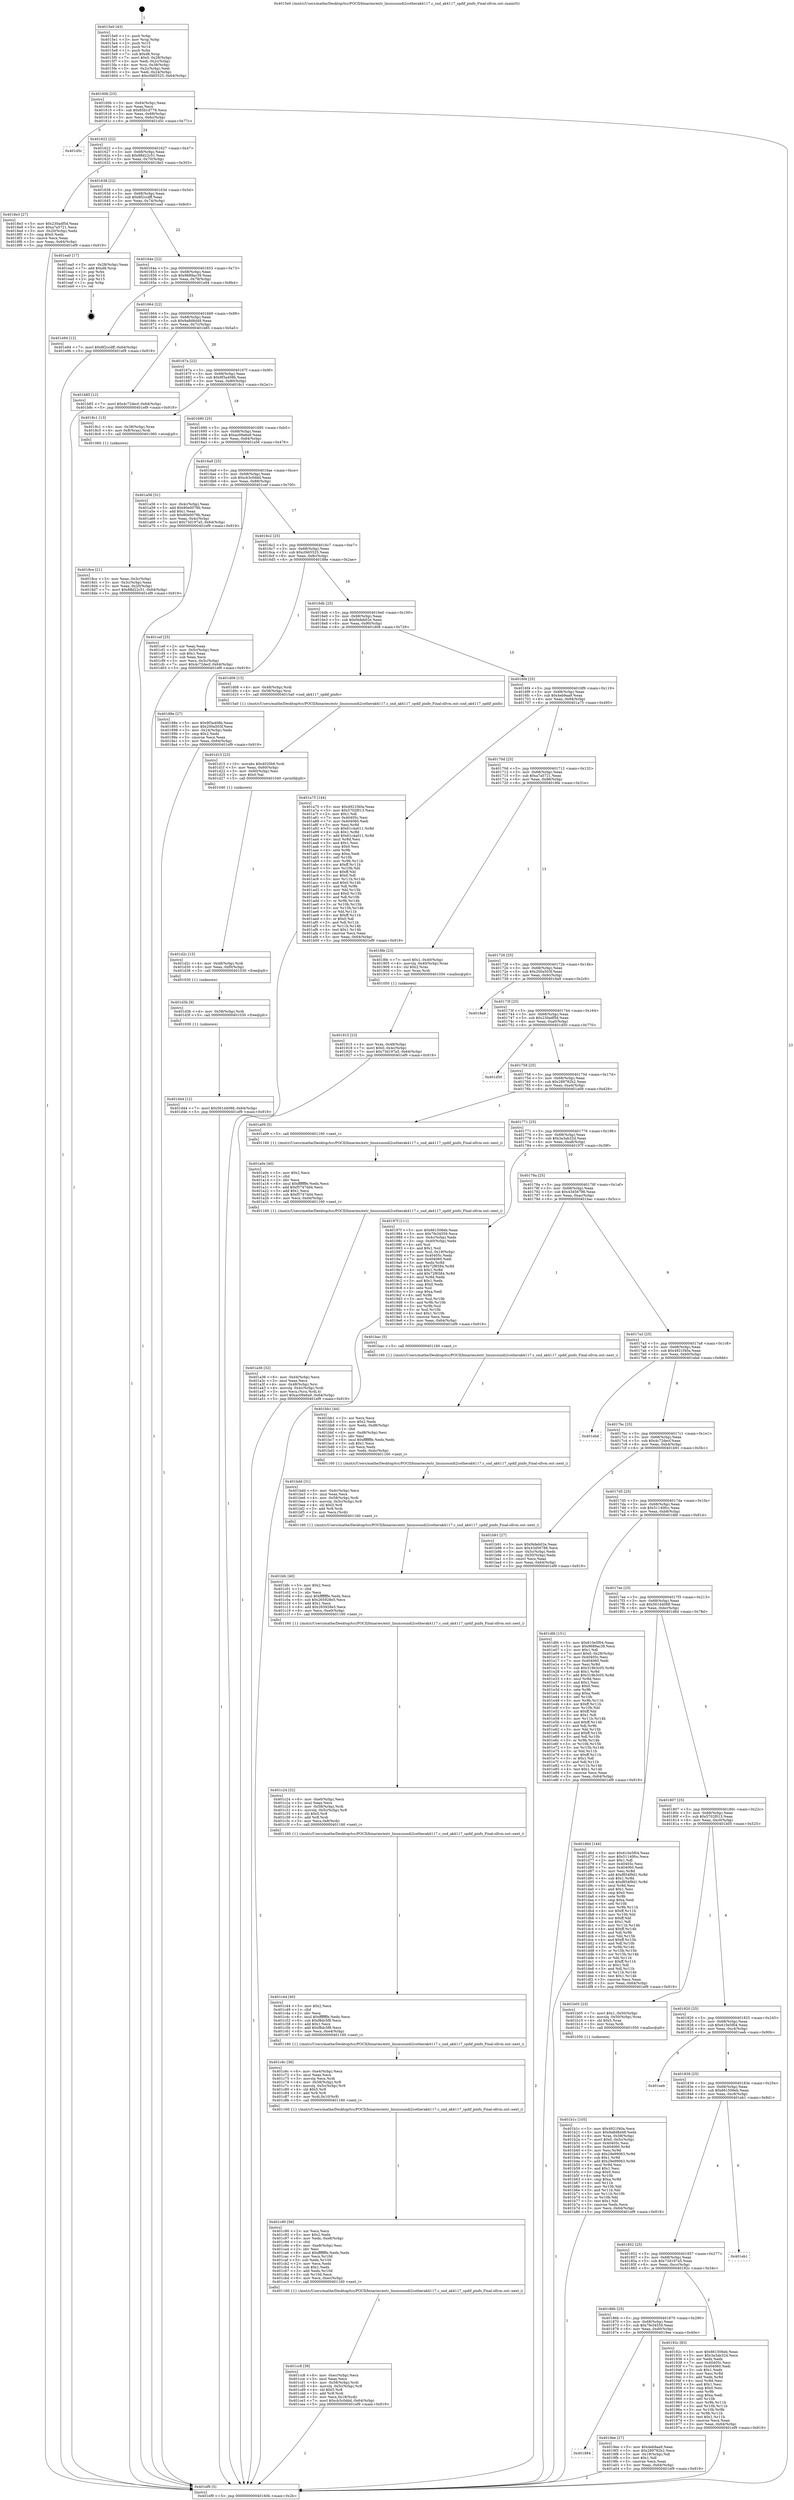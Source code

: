 digraph "0x4015e0" {
  label = "0x4015e0 (/mnt/c/Users/mathe/Desktop/tcc/POCII/binaries/extr_linuxsoundi2cotherak4117.c_snd_ak4117_spdif_pinfo_Final-ollvm.out::main(0))"
  labelloc = "t"
  node[shape=record]

  Entry [label="",width=0.3,height=0.3,shape=circle,fillcolor=black,style=filled]
  "0x40160b" [label="{
     0x40160b [23]\l
     | [instrs]\l
     &nbsp;&nbsp;0x40160b \<+3\>: mov -0x64(%rbp),%eax\l
     &nbsp;&nbsp;0x40160e \<+2\>: mov %eax,%ecx\l
     &nbsp;&nbsp;0x401610 \<+6\>: sub $0x85b1d778,%ecx\l
     &nbsp;&nbsp;0x401616 \<+3\>: mov %eax,-0x68(%rbp)\l
     &nbsp;&nbsp;0x401619 \<+3\>: mov %ecx,-0x6c(%rbp)\l
     &nbsp;&nbsp;0x40161c \<+6\>: je 0000000000401d5c \<main+0x77c\>\l
  }"]
  "0x401d5c" [label="{
     0x401d5c\l
  }", style=dashed]
  "0x401622" [label="{
     0x401622 [22]\l
     | [instrs]\l
     &nbsp;&nbsp;0x401622 \<+5\>: jmp 0000000000401627 \<main+0x47\>\l
     &nbsp;&nbsp;0x401627 \<+3\>: mov -0x68(%rbp),%eax\l
     &nbsp;&nbsp;0x40162a \<+5\>: sub $0x88d22c51,%eax\l
     &nbsp;&nbsp;0x40162f \<+3\>: mov %eax,-0x70(%rbp)\l
     &nbsp;&nbsp;0x401632 \<+6\>: je 00000000004018e3 \<main+0x303\>\l
  }"]
  Exit [label="",width=0.3,height=0.3,shape=circle,fillcolor=black,style=filled,peripheries=2]
  "0x4018e3" [label="{
     0x4018e3 [27]\l
     | [instrs]\l
     &nbsp;&nbsp;0x4018e3 \<+5\>: mov $0x230adf5d,%eax\l
     &nbsp;&nbsp;0x4018e8 \<+5\>: mov $0xa7a5721,%ecx\l
     &nbsp;&nbsp;0x4018ed \<+3\>: mov -0x20(%rbp),%edx\l
     &nbsp;&nbsp;0x4018f0 \<+3\>: cmp $0x0,%edx\l
     &nbsp;&nbsp;0x4018f3 \<+3\>: cmove %ecx,%eax\l
     &nbsp;&nbsp;0x4018f6 \<+3\>: mov %eax,-0x64(%rbp)\l
     &nbsp;&nbsp;0x4018f9 \<+5\>: jmp 0000000000401ef9 \<main+0x919\>\l
  }"]
  "0x401638" [label="{
     0x401638 [22]\l
     | [instrs]\l
     &nbsp;&nbsp;0x401638 \<+5\>: jmp 000000000040163d \<main+0x5d\>\l
     &nbsp;&nbsp;0x40163d \<+3\>: mov -0x68(%rbp),%eax\l
     &nbsp;&nbsp;0x401640 \<+5\>: sub $0x8f2ccdff,%eax\l
     &nbsp;&nbsp;0x401645 \<+3\>: mov %eax,-0x74(%rbp)\l
     &nbsp;&nbsp;0x401648 \<+6\>: je 0000000000401ea0 \<main+0x8c0\>\l
  }"]
  "0x401d44" [label="{
     0x401d44 [12]\l
     | [instrs]\l
     &nbsp;&nbsp;0x401d44 \<+7\>: movl $0x561d4088,-0x64(%rbp)\l
     &nbsp;&nbsp;0x401d4b \<+5\>: jmp 0000000000401ef9 \<main+0x919\>\l
  }"]
  "0x401ea0" [label="{
     0x401ea0 [17]\l
     | [instrs]\l
     &nbsp;&nbsp;0x401ea0 \<+3\>: mov -0x28(%rbp),%eax\l
     &nbsp;&nbsp;0x401ea3 \<+7\>: add $0xd8,%rsp\l
     &nbsp;&nbsp;0x401eaa \<+1\>: pop %rbx\l
     &nbsp;&nbsp;0x401eab \<+2\>: pop %r14\l
     &nbsp;&nbsp;0x401ead \<+2\>: pop %r15\l
     &nbsp;&nbsp;0x401eaf \<+1\>: pop %rbp\l
     &nbsp;&nbsp;0x401eb0 \<+1\>: ret\l
  }"]
  "0x40164e" [label="{
     0x40164e [22]\l
     | [instrs]\l
     &nbsp;&nbsp;0x40164e \<+5\>: jmp 0000000000401653 \<main+0x73\>\l
     &nbsp;&nbsp;0x401653 \<+3\>: mov -0x68(%rbp),%eax\l
     &nbsp;&nbsp;0x401656 \<+5\>: sub $0x9689ac39,%eax\l
     &nbsp;&nbsp;0x40165b \<+3\>: mov %eax,-0x78(%rbp)\l
     &nbsp;&nbsp;0x40165e \<+6\>: je 0000000000401e94 \<main+0x8b4\>\l
  }"]
  "0x401d3b" [label="{
     0x401d3b [9]\l
     | [instrs]\l
     &nbsp;&nbsp;0x401d3b \<+4\>: mov -0x58(%rbp),%rdi\l
     &nbsp;&nbsp;0x401d3f \<+5\>: call 0000000000401030 \<free@plt\>\l
     | [calls]\l
     &nbsp;&nbsp;0x401030 \{1\} (unknown)\l
  }"]
  "0x401e94" [label="{
     0x401e94 [12]\l
     | [instrs]\l
     &nbsp;&nbsp;0x401e94 \<+7\>: movl $0x8f2ccdff,-0x64(%rbp)\l
     &nbsp;&nbsp;0x401e9b \<+5\>: jmp 0000000000401ef9 \<main+0x919\>\l
  }"]
  "0x401664" [label="{
     0x401664 [22]\l
     | [instrs]\l
     &nbsp;&nbsp;0x401664 \<+5\>: jmp 0000000000401669 \<main+0x89\>\l
     &nbsp;&nbsp;0x401669 \<+3\>: mov -0x68(%rbp),%eax\l
     &nbsp;&nbsp;0x40166c \<+5\>: sub $0x9a8d8d48,%eax\l
     &nbsp;&nbsp;0x401671 \<+3\>: mov %eax,-0x7c(%rbp)\l
     &nbsp;&nbsp;0x401674 \<+6\>: je 0000000000401b85 \<main+0x5a5\>\l
  }"]
  "0x401d2c" [label="{
     0x401d2c [15]\l
     | [instrs]\l
     &nbsp;&nbsp;0x401d2c \<+4\>: mov -0x48(%rbp),%rdi\l
     &nbsp;&nbsp;0x401d30 \<+6\>: mov %eax,-0xf0(%rbp)\l
     &nbsp;&nbsp;0x401d36 \<+5\>: call 0000000000401030 \<free@plt\>\l
     | [calls]\l
     &nbsp;&nbsp;0x401030 \{1\} (unknown)\l
  }"]
  "0x401b85" [label="{
     0x401b85 [12]\l
     | [instrs]\l
     &nbsp;&nbsp;0x401b85 \<+7\>: movl $0x4c72decf,-0x64(%rbp)\l
     &nbsp;&nbsp;0x401b8c \<+5\>: jmp 0000000000401ef9 \<main+0x919\>\l
  }"]
  "0x40167a" [label="{
     0x40167a [22]\l
     | [instrs]\l
     &nbsp;&nbsp;0x40167a \<+5\>: jmp 000000000040167f \<main+0x9f\>\l
     &nbsp;&nbsp;0x40167f \<+3\>: mov -0x68(%rbp),%eax\l
     &nbsp;&nbsp;0x401682 \<+5\>: sub $0x9f3a408b,%eax\l
     &nbsp;&nbsp;0x401687 \<+3\>: mov %eax,-0x80(%rbp)\l
     &nbsp;&nbsp;0x40168a \<+6\>: je 00000000004018c1 \<main+0x2e1\>\l
  }"]
  "0x401d15" [label="{
     0x401d15 [23]\l
     | [instrs]\l
     &nbsp;&nbsp;0x401d15 \<+10\>: movabs $0x4020b6,%rdi\l
     &nbsp;&nbsp;0x401d1f \<+3\>: mov %eax,-0x60(%rbp)\l
     &nbsp;&nbsp;0x401d22 \<+3\>: mov -0x60(%rbp),%esi\l
     &nbsp;&nbsp;0x401d25 \<+2\>: mov $0x0,%al\l
     &nbsp;&nbsp;0x401d27 \<+5\>: call 0000000000401040 \<printf@plt\>\l
     | [calls]\l
     &nbsp;&nbsp;0x401040 \{1\} (unknown)\l
  }"]
  "0x4018c1" [label="{
     0x4018c1 [13]\l
     | [instrs]\l
     &nbsp;&nbsp;0x4018c1 \<+4\>: mov -0x38(%rbp),%rax\l
     &nbsp;&nbsp;0x4018c5 \<+4\>: mov 0x8(%rax),%rdi\l
     &nbsp;&nbsp;0x4018c9 \<+5\>: call 0000000000401060 \<atoi@plt\>\l
     | [calls]\l
     &nbsp;&nbsp;0x401060 \{1\} (unknown)\l
  }"]
  "0x401690" [label="{
     0x401690 [25]\l
     | [instrs]\l
     &nbsp;&nbsp;0x401690 \<+5\>: jmp 0000000000401695 \<main+0xb5\>\l
     &nbsp;&nbsp;0x401695 \<+3\>: mov -0x68(%rbp),%eax\l
     &nbsp;&nbsp;0x401698 \<+5\>: sub $0xac09a6a9,%eax\l
     &nbsp;&nbsp;0x40169d \<+6\>: mov %eax,-0x84(%rbp)\l
     &nbsp;&nbsp;0x4016a3 \<+6\>: je 0000000000401a56 \<main+0x476\>\l
  }"]
  "0x401cc8" [label="{
     0x401cc8 [39]\l
     | [instrs]\l
     &nbsp;&nbsp;0x401cc8 \<+6\>: mov -0xec(%rbp),%ecx\l
     &nbsp;&nbsp;0x401cce \<+3\>: imul %eax,%ecx\l
     &nbsp;&nbsp;0x401cd1 \<+4\>: mov -0x58(%rbp),%rdi\l
     &nbsp;&nbsp;0x401cd5 \<+4\>: movslq -0x5c(%rbp),%r8\l
     &nbsp;&nbsp;0x401cd9 \<+4\>: shl $0x5,%r8\l
     &nbsp;&nbsp;0x401cdd \<+3\>: add %r8,%rdi\l
     &nbsp;&nbsp;0x401ce0 \<+3\>: mov %ecx,0x18(%rdi)\l
     &nbsp;&nbsp;0x401ce3 \<+7\>: movl $0xcb3c0ddd,-0x64(%rbp)\l
     &nbsp;&nbsp;0x401cea \<+5\>: jmp 0000000000401ef9 \<main+0x919\>\l
  }"]
  "0x401a56" [label="{
     0x401a56 [31]\l
     | [instrs]\l
     &nbsp;&nbsp;0x401a56 \<+3\>: mov -0x4c(%rbp),%eax\l
     &nbsp;&nbsp;0x401a59 \<+5\>: add $0x80e0078b,%eax\l
     &nbsp;&nbsp;0x401a5e \<+3\>: add $0x1,%eax\l
     &nbsp;&nbsp;0x401a61 \<+5\>: sub $0x80e0078b,%eax\l
     &nbsp;&nbsp;0x401a66 \<+3\>: mov %eax,-0x4c(%rbp)\l
     &nbsp;&nbsp;0x401a69 \<+7\>: movl $0x73d197a5,-0x64(%rbp)\l
     &nbsp;&nbsp;0x401a70 \<+5\>: jmp 0000000000401ef9 \<main+0x919\>\l
  }"]
  "0x4016a9" [label="{
     0x4016a9 [25]\l
     | [instrs]\l
     &nbsp;&nbsp;0x4016a9 \<+5\>: jmp 00000000004016ae \<main+0xce\>\l
     &nbsp;&nbsp;0x4016ae \<+3\>: mov -0x68(%rbp),%eax\l
     &nbsp;&nbsp;0x4016b1 \<+5\>: sub $0xcb3c0ddd,%eax\l
     &nbsp;&nbsp;0x4016b6 \<+6\>: mov %eax,-0x88(%rbp)\l
     &nbsp;&nbsp;0x4016bc \<+6\>: je 0000000000401cef \<main+0x70f\>\l
  }"]
  "0x401c90" [label="{
     0x401c90 [56]\l
     | [instrs]\l
     &nbsp;&nbsp;0x401c90 \<+2\>: xor %ecx,%ecx\l
     &nbsp;&nbsp;0x401c92 \<+5\>: mov $0x2,%edx\l
     &nbsp;&nbsp;0x401c97 \<+6\>: mov %edx,-0xe8(%rbp)\l
     &nbsp;&nbsp;0x401c9d \<+1\>: cltd\l
     &nbsp;&nbsp;0x401c9e \<+6\>: mov -0xe8(%rbp),%esi\l
     &nbsp;&nbsp;0x401ca4 \<+2\>: idiv %esi\l
     &nbsp;&nbsp;0x401ca6 \<+6\>: imul $0xfffffffe,%edx,%edx\l
     &nbsp;&nbsp;0x401cac \<+3\>: mov %ecx,%r10d\l
     &nbsp;&nbsp;0x401caf \<+3\>: sub %edx,%r10d\l
     &nbsp;&nbsp;0x401cb2 \<+2\>: mov %ecx,%edx\l
     &nbsp;&nbsp;0x401cb4 \<+3\>: sub $0x1,%edx\l
     &nbsp;&nbsp;0x401cb7 \<+3\>: add %edx,%r10d\l
     &nbsp;&nbsp;0x401cba \<+3\>: sub %r10d,%ecx\l
     &nbsp;&nbsp;0x401cbd \<+6\>: mov %ecx,-0xec(%rbp)\l
     &nbsp;&nbsp;0x401cc3 \<+5\>: call 0000000000401160 \<next_i\>\l
     | [calls]\l
     &nbsp;&nbsp;0x401160 \{1\} (/mnt/c/Users/mathe/Desktop/tcc/POCII/binaries/extr_linuxsoundi2cotherak4117.c_snd_ak4117_spdif_pinfo_Final-ollvm.out::next_i)\l
  }"]
  "0x401cef" [label="{
     0x401cef [25]\l
     | [instrs]\l
     &nbsp;&nbsp;0x401cef \<+2\>: xor %eax,%eax\l
     &nbsp;&nbsp;0x401cf1 \<+3\>: mov -0x5c(%rbp),%ecx\l
     &nbsp;&nbsp;0x401cf4 \<+3\>: sub $0x1,%eax\l
     &nbsp;&nbsp;0x401cf7 \<+2\>: sub %eax,%ecx\l
     &nbsp;&nbsp;0x401cf9 \<+3\>: mov %ecx,-0x5c(%rbp)\l
     &nbsp;&nbsp;0x401cfc \<+7\>: movl $0x4c72decf,-0x64(%rbp)\l
     &nbsp;&nbsp;0x401d03 \<+5\>: jmp 0000000000401ef9 \<main+0x919\>\l
  }"]
  "0x4016c2" [label="{
     0x4016c2 [25]\l
     | [instrs]\l
     &nbsp;&nbsp;0x4016c2 \<+5\>: jmp 00000000004016c7 \<main+0xe7\>\l
     &nbsp;&nbsp;0x4016c7 \<+3\>: mov -0x68(%rbp),%eax\l
     &nbsp;&nbsp;0x4016ca \<+5\>: sub $0xcf465525,%eax\l
     &nbsp;&nbsp;0x4016cf \<+6\>: mov %eax,-0x8c(%rbp)\l
     &nbsp;&nbsp;0x4016d5 \<+6\>: je 000000000040188e \<main+0x2ae\>\l
  }"]
  "0x401c6c" [label="{
     0x401c6c [36]\l
     | [instrs]\l
     &nbsp;&nbsp;0x401c6c \<+6\>: mov -0xe4(%rbp),%ecx\l
     &nbsp;&nbsp;0x401c72 \<+3\>: imul %eax,%ecx\l
     &nbsp;&nbsp;0x401c75 \<+3\>: movslq %ecx,%rdi\l
     &nbsp;&nbsp;0x401c78 \<+4\>: mov -0x58(%rbp),%r8\l
     &nbsp;&nbsp;0x401c7c \<+4\>: movslq -0x5c(%rbp),%r9\l
     &nbsp;&nbsp;0x401c80 \<+4\>: shl $0x5,%r9\l
     &nbsp;&nbsp;0x401c84 \<+3\>: add %r9,%r8\l
     &nbsp;&nbsp;0x401c87 \<+4\>: mov %rdi,0x10(%r8)\l
     &nbsp;&nbsp;0x401c8b \<+5\>: call 0000000000401160 \<next_i\>\l
     | [calls]\l
     &nbsp;&nbsp;0x401160 \{1\} (/mnt/c/Users/mathe/Desktop/tcc/POCII/binaries/extr_linuxsoundi2cotherak4117.c_snd_ak4117_spdif_pinfo_Final-ollvm.out::next_i)\l
  }"]
  "0x40188e" [label="{
     0x40188e [27]\l
     | [instrs]\l
     &nbsp;&nbsp;0x40188e \<+5\>: mov $0x9f3a408b,%eax\l
     &nbsp;&nbsp;0x401893 \<+5\>: mov $0x200a503f,%ecx\l
     &nbsp;&nbsp;0x401898 \<+3\>: mov -0x24(%rbp),%edx\l
     &nbsp;&nbsp;0x40189b \<+3\>: cmp $0x2,%edx\l
     &nbsp;&nbsp;0x40189e \<+3\>: cmovne %ecx,%eax\l
     &nbsp;&nbsp;0x4018a1 \<+3\>: mov %eax,-0x64(%rbp)\l
     &nbsp;&nbsp;0x4018a4 \<+5\>: jmp 0000000000401ef9 \<main+0x919\>\l
  }"]
  "0x4016db" [label="{
     0x4016db [25]\l
     | [instrs]\l
     &nbsp;&nbsp;0x4016db \<+5\>: jmp 00000000004016e0 \<main+0x100\>\l
     &nbsp;&nbsp;0x4016e0 \<+3\>: mov -0x68(%rbp),%eax\l
     &nbsp;&nbsp;0x4016e3 \<+5\>: sub $0xf4deb02e,%eax\l
     &nbsp;&nbsp;0x4016e8 \<+6\>: mov %eax,-0x90(%rbp)\l
     &nbsp;&nbsp;0x4016ee \<+6\>: je 0000000000401d08 \<main+0x728\>\l
  }"]
  "0x401ef9" [label="{
     0x401ef9 [5]\l
     | [instrs]\l
     &nbsp;&nbsp;0x401ef9 \<+5\>: jmp 000000000040160b \<main+0x2b\>\l
  }"]
  "0x4015e0" [label="{
     0x4015e0 [43]\l
     | [instrs]\l
     &nbsp;&nbsp;0x4015e0 \<+1\>: push %rbp\l
     &nbsp;&nbsp;0x4015e1 \<+3\>: mov %rsp,%rbp\l
     &nbsp;&nbsp;0x4015e4 \<+2\>: push %r15\l
     &nbsp;&nbsp;0x4015e6 \<+2\>: push %r14\l
     &nbsp;&nbsp;0x4015e8 \<+1\>: push %rbx\l
     &nbsp;&nbsp;0x4015e9 \<+7\>: sub $0xd8,%rsp\l
     &nbsp;&nbsp;0x4015f0 \<+7\>: movl $0x0,-0x28(%rbp)\l
     &nbsp;&nbsp;0x4015f7 \<+3\>: mov %edi,-0x2c(%rbp)\l
     &nbsp;&nbsp;0x4015fa \<+4\>: mov %rsi,-0x38(%rbp)\l
     &nbsp;&nbsp;0x4015fe \<+3\>: mov -0x2c(%rbp),%edi\l
     &nbsp;&nbsp;0x401601 \<+3\>: mov %edi,-0x24(%rbp)\l
     &nbsp;&nbsp;0x401604 \<+7\>: movl $0xcf465525,-0x64(%rbp)\l
  }"]
  "0x4018ce" [label="{
     0x4018ce [21]\l
     | [instrs]\l
     &nbsp;&nbsp;0x4018ce \<+3\>: mov %eax,-0x3c(%rbp)\l
     &nbsp;&nbsp;0x4018d1 \<+3\>: mov -0x3c(%rbp),%eax\l
     &nbsp;&nbsp;0x4018d4 \<+3\>: mov %eax,-0x20(%rbp)\l
     &nbsp;&nbsp;0x4018d7 \<+7\>: movl $0x88d22c51,-0x64(%rbp)\l
     &nbsp;&nbsp;0x4018de \<+5\>: jmp 0000000000401ef9 \<main+0x919\>\l
  }"]
  "0x401c44" [label="{
     0x401c44 [40]\l
     | [instrs]\l
     &nbsp;&nbsp;0x401c44 \<+5\>: mov $0x2,%ecx\l
     &nbsp;&nbsp;0x401c49 \<+1\>: cltd\l
     &nbsp;&nbsp;0x401c4a \<+2\>: idiv %ecx\l
     &nbsp;&nbsp;0x401c4c \<+6\>: imul $0xfffffffe,%edx,%ecx\l
     &nbsp;&nbsp;0x401c52 \<+6\>: sub $0xf8dc5f8,%ecx\l
     &nbsp;&nbsp;0x401c58 \<+3\>: add $0x1,%ecx\l
     &nbsp;&nbsp;0x401c5b \<+6\>: add $0xf8dc5f8,%ecx\l
     &nbsp;&nbsp;0x401c61 \<+6\>: mov %ecx,-0xe4(%rbp)\l
     &nbsp;&nbsp;0x401c67 \<+5\>: call 0000000000401160 \<next_i\>\l
     | [calls]\l
     &nbsp;&nbsp;0x401160 \{1\} (/mnt/c/Users/mathe/Desktop/tcc/POCII/binaries/extr_linuxsoundi2cotherak4117.c_snd_ak4117_spdif_pinfo_Final-ollvm.out::next_i)\l
  }"]
  "0x401d08" [label="{
     0x401d08 [13]\l
     | [instrs]\l
     &nbsp;&nbsp;0x401d08 \<+4\>: mov -0x48(%rbp),%rdi\l
     &nbsp;&nbsp;0x401d0c \<+4\>: mov -0x58(%rbp),%rsi\l
     &nbsp;&nbsp;0x401d10 \<+5\>: call 00000000004015a0 \<snd_ak4117_spdif_pinfo\>\l
     | [calls]\l
     &nbsp;&nbsp;0x4015a0 \{1\} (/mnt/c/Users/mathe/Desktop/tcc/POCII/binaries/extr_linuxsoundi2cotherak4117.c_snd_ak4117_spdif_pinfo_Final-ollvm.out::snd_ak4117_spdif_pinfo)\l
  }"]
  "0x4016f4" [label="{
     0x4016f4 [25]\l
     | [instrs]\l
     &nbsp;&nbsp;0x4016f4 \<+5\>: jmp 00000000004016f9 \<main+0x119\>\l
     &nbsp;&nbsp;0x4016f9 \<+3\>: mov -0x68(%rbp),%eax\l
     &nbsp;&nbsp;0x4016fc \<+5\>: sub $0x4eb9aa9,%eax\l
     &nbsp;&nbsp;0x401701 \<+6\>: mov %eax,-0x94(%rbp)\l
     &nbsp;&nbsp;0x401707 \<+6\>: je 0000000000401a75 \<main+0x495\>\l
  }"]
  "0x401c24" [label="{
     0x401c24 [32]\l
     | [instrs]\l
     &nbsp;&nbsp;0x401c24 \<+6\>: mov -0xe0(%rbp),%ecx\l
     &nbsp;&nbsp;0x401c2a \<+3\>: imul %eax,%ecx\l
     &nbsp;&nbsp;0x401c2d \<+4\>: mov -0x58(%rbp),%rdi\l
     &nbsp;&nbsp;0x401c31 \<+4\>: movslq -0x5c(%rbp),%r8\l
     &nbsp;&nbsp;0x401c35 \<+4\>: shl $0x5,%r8\l
     &nbsp;&nbsp;0x401c39 \<+3\>: add %r8,%rdi\l
     &nbsp;&nbsp;0x401c3c \<+3\>: mov %ecx,0x8(%rdi)\l
     &nbsp;&nbsp;0x401c3f \<+5\>: call 0000000000401160 \<next_i\>\l
     | [calls]\l
     &nbsp;&nbsp;0x401160 \{1\} (/mnt/c/Users/mathe/Desktop/tcc/POCII/binaries/extr_linuxsoundi2cotherak4117.c_snd_ak4117_spdif_pinfo_Final-ollvm.out::next_i)\l
  }"]
  "0x401a75" [label="{
     0x401a75 [144]\l
     | [instrs]\l
     &nbsp;&nbsp;0x401a75 \<+5\>: mov $0x4921f40a,%eax\l
     &nbsp;&nbsp;0x401a7a \<+5\>: mov $0x5702f013,%ecx\l
     &nbsp;&nbsp;0x401a7f \<+2\>: mov $0x1,%dl\l
     &nbsp;&nbsp;0x401a81 \<+7\>: mov 0x40405c,%esi\l
     &nbsp;&nbsp;0x401a88 \<+7\>: mov 0x404060,%edi\l
     &nbsp;&nbsp;0x401a8f \<+3\>: mov %esi,%r8d\l
     &nbsp;&nbsp;0x401a92 \<+7\>: sub $0x61c4a011,%r8d\l
     &nbsp;&nbsp;0x401a99 \<+4\>: sub $0x1,%r8d\l
     &nbsp;&nbsp;0x401a9d \<+7\>: add $0x61c4a011,%r8d\l
     &nbsp;&nbsp;0x401aa4 \<+4\>: imul %r8d,%esi\l
     &nbsp;&nbsp;0x401aa8 \<+3\>: and $0x1,%esi\l
     &nbsp;&nbsp;0x401aab \<+3\>: cmp $0x0,%esi\l
     &nbsp;&nbsp;0x401aae \<+4\>: sete %r9b\l
     &nbsp;&nbsp;0x401ab2 \<+3\>: cmp $0xa,%edi\l
     &nbsp;&nbsp;0x401ab5 \<+4\>: setl %r10b\l
     &nbsp;&nbsp;0x401ab9 \<+3\>: mov %r9b,%r11b\l
     &nbsp;&nbsp;0x401abc \<+4\>: xor $0xff,%r11b\l
     &nbsp;&nbsp;0x401ac0 \<+3\>: mov %r10b,%bl\l
     &nbsp;&nbsp;0x401ac3 \<+3\>: xor $0xff,%bl\l
     &nbsp;&nbsp;0x401ac6 \<+3\>: xor $0x0,%dl\l
     &nbsp;&nbsp;0x401ac9 \<+3\>: mov %r11b,%r14b\l
     &nbsp;&nbsp;0x401acc \<+4\>: and $0x0,%r14b\l
     &nbsp;&nbsp;0x401ad0 \<+3\>: and %dl,%r9b\l
     &nbsp;&nbsp;0x401ad3 \<+3\>: mov %bl,%r15b\l
     &nbsp;&nbsp;0x401ad6 \<+4\>: and $0x0,%r15b\l
     &nbsp;&nbsp;0x401ada \<+3\>: and %dl,%r10b\l
     &nbsp;&nbsp;0x401add \<+3\>: or %r9b,%r14b\l
     &nbsp;&nbsp;0x401ae0 \<+3\>: or %r10b,%r15b\l
     &nbsp;&nbsp;0x401ae3 \<+3\>: xor %r15b,%r14b\l
     &nbsp;&nbsp;0x401ae6 \<+3\>: or %bl,%r11b\l
     &nbsp;&nbsp;0x401ae9 \<+4\>: xor $0xff,%r11b\l
     &nbsp;&nbsp;0x401aed \<+3\>: or $0x0,%dl\l
     &nbsp;&nbsp;0x401af0 \<+3\>: and %dl,%r11b\l
     &nbsp;&nbsp;0x401af3 \<+3\>: or %r11b,%r14b\l
     &nbsp;&nbsp;0x401af6 \<+4\>: test $0x1,%r14b\l
     &nbsp;&nbsp;0x401afa \<+3\>: cmovne %ecx,%eax\l
     &nbsp;&nbsp;0x401afd \<+3\>: mov %eax,-0x64(%rbp)\l
     &nbsp;&nbsp;0x401b00 \<+5\>: jmp 0000000000401ef9 \<main+0x919\>\l
  }"]
  "0x40170d" [label="{
     0x40170d [25]\l
     | [instrs]\l
     &nbsp;&nbsp;0x40170d \<+5\>: jmp 0000000000401712 \<main+0x132\>\l
     &nbsp;&nbsp;0x401712 \<+3\>: mov -0x68(%rbp),%eax\l
     &nbsp;&nbsp;0x401715 \<+5\>: sub $0xa7a5721,%eax\l
     &nbsp;&nbsp;0x40171a \<+6\>: mov %eax,-0x98(%rbp)\l
     &nbsp;&nbsp;0x401720 \<+6\>: je 00000000004018fe \<main+0x31e\>\l
  }"]
  "0x401bfc" [label="{
     0x401bfc [40]\l
     | [instrs]\l
     &nbsp;&nbsp;0x401bfc \<+5\>: mov $0x2,%ecx\l
     &nbsp;&nbsp;0x401c01 \<+1\>: cltd\l
     &nbsp;&nbsp;0x401c02 \<+2\>: idiv %ecx\l
     &nbsp;&nbsp;0x401c04 \<+6\>: imul $0xfffffffe,%edx,%ecx\l
     &nbsp;&nbsp;0x401c0a \<+6\>: sub $0x265928e5,%ecx\l
     &nbsp;&nbsp;0x401c10 \<+3\>: add $0x1,%ecx\l
     &nbsp;&nbsp;0x401c13 \<+6\>: add $0x265928e5,%ecx\l
     &nbsp;&nbsp;0x401c19 \<+6\>: mov %ecx,-0xe0(%rbp)\l
     &nbsp;&nbsp;0x401c1f \<+5\>: call 0000000000401160 \<next_i\>\l
     | [calls]\l
     &nbsp;&nbsp;0x401160 \{1\} (/mnt/c/Users/mathe/Desktop/tcc/POCII/binaries/extr_linuxsoundi2cotherak4117.c_snd_ak4117_spdif_pinfo_Final-ollvm.out::next_i)\l
  }"]
  "0x4018fe" [label="{
     0x4018fe [23]\l
     | [instrs]\l
     &nbsp;&nbsp;0x4018fe \<+7\>: movl $0x1,-0x40(%rbp)\l
     &nbsp;&nbsp;0x401905 \<+4\>: movslq -0x40(%rbp),%rax\l
     &nbsp;&nbsp;0x401909 \<+4\>: shl $0x2,%rax\l
     &nbsp;&nbsp;0x40190d \<+3\>: mov %rax,%rdi\l
     &nbsp;&nbsp;0x401910 \<+5\>: call 0000000000401050 \<malloc@plt\>\l
     | [calls]\l
     &nbsp;&nbsp;0x401050 \{1\} (unknown)\l
  }"]
  "0x401726" [label="{
     0x401726 [25]\l
     | [instrs]\l
     &nbsp;&nbsp;0x401726 \<+5\>: jmp 000000000040172b \<main+0x14b\>\l
     &nbsp;&nbsp;0x40172b \<+3\>: mov -0x68(%rbp),%eax\l
     &nbsp;&nbsp;0x40172e \<+5\>: sub $0x200a503f,%eax\l
     &nbsp;&nbsp;0x401733 \<+6\>: mov %eax,-0x9c(%rbp)\l
     &nbsp;&nbsp;0x401739 \<+6\>: je 00000000004018a9 \<main+0x2c9\>\l
  }"]
  "0x401915" [label="{
     0x401915 [23]\l
     | [instrs]\l
     &nbsp;&nbsp;0x401915 \<+4\>: mov %rax,-0x48(%rbp)\l
     &nbsp;&nbsp;0x401919 \<+7\>: movl $0x0,-0x4c(%rbp)\l
     &nbsp;&nbsp;0x401920 \<+7\>: movl $0x73d197a5,-0x64(%rbp)\l
     &nbsp;&nbsp;0x401927 \<+5\>: jmp 0000000000401ef9 \<main+0x919\>\l
  }"]
  "0x401bdd" [label="{
     0x401bdd [31]\l
     | [instrs]\l
     &nbsp;&nbsp;0x401bdd \<+6\>: mov -0xdc(%rbp),%ecx\l
     &nbsp;&nbsp;0x401be3 \<+3\>: imul %eax,%ecx\l
     &nbsp;&nbsp;0x401be6 \<+4\>: mov -0x58(%rbp),%rdi\l
     &nbsp;&nbsp;0x401bea \<+4\>: movslq -0x5c(%rbp),%r8\l
     &nbsp;&nbsp;0x401bee \<+4\>: shl $0x5,%r8\l
     &nbsp;&nbsp;0x401bf2 \<+3\>: add %r8,%rdi\l
     &nbsp;&nbsp;0x401bf5 \<+2\>: mov %ecx,(%rdi)\l
     &nbsp;&nbsp;0x401bf7 \<+5\>: call 0000000000401160 \<next_i\>\l
     | [calls]\l
     &nbsp;&nbsp;0x401160 \{1\} (/mnt/c/Users/mathe/Desktop/tcc/POCII/binaries/extr_linuxsoundi2cotherak4117.c_snd_ak4117_spdif_pinfo_Final-ollvm.out::next_i)\l
  }"]
  "0x4018a9" [label="{
     0x4018a9\l
  }", style=dashed]
  "0x40173f" [label="{
     0x40173f [25]\l
     | [instrs]\l
     &nbsp;&nbsp;0x40173f \<+5\>: jmp 0000000000401744 \<main+0x164\>\l
     &nbsp;&nbsp;0x401744 \<+3\>: mov -0x68(%rbp),%eax\l
     &nbsp;&nbsp;0x401747 \<+5\>: sub $0x230adf5d,%eax\l
     &nbsp;&nbsp;0x40174c \<+6\>: mov %eax,-0xa0(%rbp)\l
     &nbsp;&nbsp;0x401752 \<+6\>: je 0000000000401d50 \<main+0x770\>\l
  }"]
  "0x401bb1" [label="{
     0x401bb1 [44]\l
     | [instrs]\l
     &nbsp;&nbsp;0x401bb1 \<+2\>: xor %ecx,%ecx\l
     &nbsp;&nbsp;0x401bb3 \<+5\>: mov $0x2,%edx\l
     &nbsp;&nbsp;0x401bb8 \<+6\>: mov %edx,-0xd8(%rbp)\l
     &nbsp;&nbsp;0x401bbe \<+1\>: cltd\l
     &nbsp;&nbsp;0x401bbf \<+6\>: mov -0xd8(%rbp),%esi\l
     &nbsp;&nbsp;0x401bc5 \<+2\>: idiv %esi\l
     &nbsp;&nbsp;0x401bc7 \<+6\>: imul $0xfffffffe,%edx,%edx\l
     &nbsp;&nbsp;0x401bcd \<+3\>: sub $0x1,%ecx\l
     &nbsp;&nbsp;0x401bd0 \<+2\>: sub %ecx,%edx\l
     &nbsp;&nbsp;0x401bd2 \<+6\>: mov %edx,-0xdc(%rbp)\l
     &nbsp;&nbsp;0x401bd8 \<+5\>: call 0000000000401160 \<next_i\>\l
     | [calls]\l
     &nbsp;&nbsp;0x401160 \{1\} (/mnt/c/Users/mathe/Desktop/tcc/POCII/binaries/extr_linuxsoundi2cotherak4117.c_snd_ak4117_spdif_pinfo_Final-ollvm.out::next_i)\l
  }"]
  "0x401d50" [label="{
     0x401d50\l
  }", style=dashed]
  "0x401758" [label="{
     0x401758 [25]\l
     | [instrs]\l
     &nbsp;&nbsp;0x401758 \<+5\>: jmp 000000000040175d \<main+0x17d\>\l
     &nbsp;&nbsp;0x40175d \<+3\>: mov -0x68(%rbp),%eax\l
     &nbsp;&nbsp;0x401760 \<+5\>: sub $0x289782b2,%eax\l
     &nbsp;&nbsp;0x401765 \<+6\>: mov %eax,-0xa4(%rbp)\l
     &nbsp;&nbsp;0x40176b \<+6\>: je 0000000000401a09 \<main+0x429\>\l
  }"]
  "0x401b1c" [label="{
     0x401b1c [105]\l
     | [instrs]\l
     &nbsp;&nbsp;0x401b1c \<+5\>: mov $0x4921f40a,%ecx\l
     &nbsp;&nbsp;0x401b21 \<+5\>: mov $0x9a8d8d48,%edx\l
     &nbsp;&nbsp;0x401b26 \<+4\>: mov %rax,-0x58(%rbp)\l
     &nbsp;&nbsp;0x401b2a \<+7\>: movl $0x0,-0x5c(%rbp)\l
     &nbsp;&nbsp;0x401b31 \<+7\>: mov 0x40405c,%esi\l
     &nbsp;&nbsp;0x401b38 \<+8\>: mov 0x404060,%r8d\l
     &nbsp;&nbsp;0x401b40 \<+3\>: mov %esi,%r9d\l
     &nbsp;&nbsp;0x401b43 \<+7\>: sub $0x29e99063,%r9d\l
     &nbsp;&nbsp;0x401b4a \<+4\>: sub $0x1,%r9d\l
     &nbsp;&nbsp;0x401b4e \<+7\>: add $0x29e99063,%r9d\l
     &nbsp;&nbsp;0x401b55 \<+4\>: imul %r9d,%esi\l
     &nbsp;&nbsp;0x401b59 \<+3\>: and $0x1,%esi\l
     &nbsp;&nbsp;0x401b5c \<+3\>: cmp $0x0,%esi\l
     &nbsp;&nbsp;0x401b5f \<+4\>: sete %r10b\l
     &nbsp;&nbsp;0x401b63 \<+4\>: cmp $0xa,%r8d\l
     &nbsp;&nbsp;0x401b67 \<+4\>: setl %r11b\l
     &nbsp;&nbsp;0x401b6b \<+3\>: mov %r10b,%bl\l
     &nbsp;&nbsp;0x401b6e \<+3\>: and %r11b,%bl\l
     &nbsp;&nbsp;0x401b71 \<+3\>: xor %r11b,%r10b\l
     &nbsp;&nbsp;0x401b74 \<+3\>: or %r10b,%bl\l
     &nbsp;&nbsp;0x401b77 \<+3\>: test $0x1,%bl\l
     &nbsp;&nbsp;0x401b7a \<+3\>: cmovne %edx,%ecx\l
     &nbsp;&nbsp;0x401b7d \<+3\>: mov %ecx,-0x64(%rbp)\l
     &nbsp;&nbsp;0x401b80 \<+5\>: jmp 0000000000401ef9 \<main+0x919\>\l
  }"]
  "0x401a09" [label="{
     0x401a09 [5]\l
     | [instrs]\l
     &nbsp;&nbsp;0x401a09 \<+5\>: call 0000000000401160 \<next_i\>\l
     | [calls]\l
     &nbsp;&nbsp;0x401160 \{1\} (/mnt/c/Users/mathe/Desktop/tcc/POCII/binaries/extr_linuxsoundi2cotherak4117.c_snd_ak4117_spdif_pinfo_Final-ollvm.out::next_i)\l
  }"]
  "0x401771" [label="{
     0x401771 [25]\l
     | [instrs]\l
     &nbsp;&nbsp;0x401771 \<+5\>: jmp 0000000000401776 \<main+0x196\>\l
     &nbsp;&nbsp;0x401776 \<+3\>: mov -0x68(%rbp),%eax\l
     &nbsp;&nbsp;0x401779 \<+5\>: sub $0x3a3ab32d,%eax\l
     &nbsp;&nbsp;0x40177e \<+6\>: mov %eax,-0xa8(%rbp)\l
     &nbsp;&nbsp;0x401784 \<+6\>: je 000000000040197f \<main+0x39f\>\l
  }"]
  "0x401a36" [label="{
     0x401a36 [32]\l
     | [instrs]\l
     &nbsp;&nbsp;0x401a36 \<+6\>: mov -0xd4(%rbp),%ecx\l
     &nbsp;&nbsp;0x401a3c \<+3\>: imul %eax,%ecx\l
     &nbsp;&nbsp;0x401a3f \<+4\>: mov -0x48(%rbp),%rsi\l
     &nbsp;&nbsp;0x401a43 \<+4\>: movslq -0x4c(%rbp),%rdi\l
     &nbsp;&nbsp;0x401a47 \<+3\>: mov %ecx,(%rsi,%rdi,4)\l
     &nbsp;&nbsp;0x401a4a \<+7\>: movl $0xac09a6a9,-0x64(%rbp)\l
     &nbsp;&nbsp;0x401a51 \<+5\>: jmp 0000000000401ef9 \<main+0x919\>\l
  }"]
  "0x40197f" [label="{
     0x40197f [111]\l
     | [instrs]\l
     &nbsp;&nbsp;0x40197f \<+5\>: mov $0x661506eb,%eax\l
     &nbsp;&nbsp;0x401984 \<+5\>: mov $0x7fe34559,%ecx\l
     &nbsp;&nbsp;0x401989 \<+3\>: mov -0x4c(%rbp),%edx\l
     &nbsp;&nbsp;0x40198c \<+3\>: cmp -0x40(%rbp),%edx\l
     &nbsp;&nbsp;0x40198f \<+4\>: setl %sil\l
     &nbsp;&nbsp;0x401993 \<+4\>: and $0x1,%sil\l
     &nbsp;&nbsp;0x401997 \<+4\>: mov %sil,-0x19(%rbp)\l
     &nbsp;&nbsp;0x40199b \<+7\>: mov 0x40405c,%edx\l
     &nbsp;&nbsp;0x4019a2 \<+7\>: mov 0x404060,%edi\l
     &nbsp;&nbsp;0x4019a9 \<+3\>: mov %edx,%r8d\l
     &nbsp;&nbsp;0x4019ac \<+7\>: sub $0x72f6584,%r8d\l
     &nbsp;&nbsp;0x4019b3 \<+4\>: sub $0x1,%r8d\l
     &nbsp;&nbsp;0x4019b7 \<+7\>: add $0x72f6584,%r8d\l
     &nbsp;&nbsp;0x4019be \<+4\>: imul %r8d,%edx\l
     &nbsp;&nbsp;0x4019c2 \<+3\>: and $0x1,%edx\l
     &nbsp;&nbsp;0x4019c5 \<+3\>: cmp $0x0,%edx\l
     &nbsp;&nbsp;0x4019c8 \<+4\>: sete %sil\l
     &nbsp;&nbsp;0x4019cc \<+3\>: cmp $0xa,%edi\l
     &nbsp;&nbsp;0x4019cf \<+4\>: setl %r9b\l
     &nbsp;&nbsp;0x4019d3 \<+3\>: mov %sil,%r10b\l
     &nbsp;&nbsp;0x4019d6 \<+3\>: and %r9b,%r10b\l
     &nbsp;&nbsp;0x4019d9 \<+3\>: xor %r9b,%sil\l
     &nbsp;&nbsp;0x4019dc \<+3\>: or %sil,%r10b\l
     &nbsp;&nbsp;0x4019df \<+4\>: test $0x1,%r10b\l
     &nbsp;&nbsp;0x4019e3 \<+3\>: cmovne %ecx,%eax\l
     &nbsp;&nbsp;0x4019e6 \<+3\>: mov %eax,-0x64(%rbp)\l
     &nbsp;&nbsp;0x4019e9 \<+5\>: jmp 0000000000401ef9 \<main+0x919\>\l
  }"]
  "0x40178a" [label="{
     0x40178a [25]\l
     | [instrs]\l
     &nbsp;&nbsp;0x40178a \<+5\>: jmp 000000000040178f \<main+0x1af\>\l
     &nbsp;&nbsp;0x40178f \<+3\>: mov -0x68(%rbp),%eax\l
     &nbsp;&nbsp;0x401792 \<+5\>: sub $0x43d56786,%eax\l
     &nbsp;&nbsp;0x401797 \<+6\>: mov %eax,-0xac(%rbp)\l
     &nbsp;&nbsp;0x40179d \<+6\>: je 0000000000401bac \<main+0x5cc\>\l
  }"]
  "0x401a0e" [label="{
     0x401a0e [40]\l
     | [instrs]\l
     &nbsp;&nbsp;0x401a0e \<+5\>: mov $0x2,%ecx\l
     &nbsp;&nbsp;0x401a13 \<+1\>: cltd\l
     &nbsp;&nbsp;0x401a14 \<+2\>: idiv %ecx\l
     &nbsp;&nbsp;0x401a16 \<+6\>: imul $0xfffffffe,%edx,%ecx\l
     &nbsp;&nbsp;0x401a1c \<+6\>: add $0xf5747dd4,%ecx\l
     &nbsp;&nbsp;0x401a22 \<+3\>: add $0x1,%ecx\l
     &nbsp;&nbsp;0x401a25 \<+6\>: sub $0xf5747dd4,%ecx\l
     &nbsp;&nbsp;0x401a2b \<+6\>: mov %ecx,-0xd4(%rbp)\l
     &nbsp;&nbsp;0x401a31 \<+5\>: call 0000000000401160 \<next_i\>\l
     | [calls]\l
     &nbsp;&nbsp;0x401160 \{1\} (/mnt/c/Users/mathe/Desktop/tcc/POCII/binaries/extr_linuxsoundi2cotherak4117.c_snd_ak4117_spdif_pinfo_Final-ollvm.out::next_i)\l
  }"]
  "0x401bac" [label="{
     0x401bac [5]\l
     | [instrs]\l
     &nbsp;&nbsp;0x401bac \<+5\>: call 0000000000401160 \<next_i\>\l
     | [calls]\l
     &nbsp;&nbsp;0x401160 \{1\} (/mnt/c/Users/mathe/Desktop/tcc/POCII/binaries/extr_linuxsoundi2cotherak4117.c_snd_ak4117_spdif_pinfo_Final-ollvm.out::next_i)\l
  }"]
  "0x4017a3" [label="{
     0x4017a3 [25]\l
     | [instrs]\l
     &nbsp;&nbsp;0x4017a3 \<+5\>: jmp 00000000004017a8 \<main+0x1c8\>\l
     &nbsp;&nbsp;0x4017a8 \<+3\>: mov -0x68(%rbp),%eax\l
     &nbsp;&nbsp;0x4017ab \<+5\>: sub $0x4921f40a,%eax\l
     &nbsp;&nbsp;0x4017b0 \<+6\>: mov %eax,-0xb0(%rbp)\l
     &nbsp;&nbsp;0x4017b6 \<+6\>: je 0000000000401ebd \<main+0x8dd\>\l
  }"]
  "0x401884" [label="{
     0x401884\l
  }", style=dashed]
  "0x401ebd" [label="{
     0x401ebd\l
  }", style=dashed]
  "0x4017bc" [label="{
     0x4017bc [25]\l
     | [instrs]\l
     &nbsp;&nbsp;0x4017bc \<+5\>: jmp 00000000004017c1 \<main+0x1e1\>\l
     &nbsp;&nbsp;0x4017c1 \<+3\>: mov -0x68(%rbp),%eax\l
     &nbsp;&nbsp;0x4017c4 \<+5\>: sub $0x4c72decf,%eax\l
     &nbsp;&nbsp;0x4017c9 \<+6\>: mov %eax,-0xb4(%rbp)\l
     &nbsp;&nbsp;0x4017cf \<+6\>: je 0000000000401b91 \<main+0x5b1\>\l
  }"]
  "0x4019ee" [label="{
     0x4019ee [27]\l
     | [instrs]\l
     &nbsp;&nbsp;0x4019ee \<+5\>: mov $0x4eb9aa9,%eax\l
     &nbsp;&nbsp;0x4019f3 \<+5\>: mov $0x289782b2,%ecx\l
     &nbsp;&nbsp;0x4019f8 \<+3\>: mov -0x19(%rbp),%dl\l
     &nbsp;&nbsp;0x4019fb \<+3\>: test $0x1,%dl\l
     &nbsp;&nbsp;0x4019fe \<+3\>: cmovne %ecx,%eax\l
     &nbsp;&nbsp;0x401a01 \<+3\>: mov %eax,-0x64(%rbp)\l
     &nbsp;&nbsp;0x401a04 \<+5\>: jmp 0000000000401ef9 \<main+0x919\>\l
  }"]
  "0x401b91" [label="{
     0x401b91 [27]\l
     | [instrs]\l
     &nbsp;&nbsp;0x401b91 \<+5\>: mov $0xf4deb02e,%eax\l
     &nbsp;&nbsp;0x401b96 \<+5\>: mov $0x43d56786,%ecx\l
     &nbsp;&nbsp;0x401b9b \<+3\>: mov -0x5c(%rbp),%edx\l
     &nbsp;&nbsp;0x401b9e \<+3\>: cmp -0x50(%rbp),%edx\l
     &nbsp;&nbsp;0x401ba1 \<+3\>: cmovl %ecx,%eax\l
     &nbsp;&nbsp;0x401ba4 \<+3\>: mov %eax,-0x64(%rbp)\l
     &nbsp;&nbsp;0x401ba7 \<+5\>: jmp 0000000000401ef9 \<main+0x919\>\l
  }"]
  "0x4017d5" [label="{
     0x4017d5 [25]\l
     | [instrs]\l
     &nbsp;&nbsp;0x4017d5 \<+5\>: jmp 00000000004017da \<main+0x1fa\>\l
     &nbsp;&nbsp;0x4017da \<+3\>: mov -0x68(%rbp),%eax\l
     &nbsp;&nbsp;0x4017dd \<+5\>: sub $0x51140fcc,%eax\l
     &nbsp;&nbsp;0x4017e2 \<+6\>: mov %eax,-0xb8(%rbp)\l
     &nbsp;&nbsp;0x4017e8 \<+6\>: je 0000000000401dfd \<main+0x81d\>\l
  }"]
  "0x40186b" [label="{
     0x40186b [25]\l
     | [instrs]\l
     &nbsp;&nbsp;0x40186b \<+5\>: jmp 0000000000401870 \<main+0x290\>\l
     &nbsp;&nbsp;0x401870 \<+3\>: mov -0x68(%rbp),%eax\l
     &nbsp;&nbsp;0x401873 \<+5\>: sub $0x7fe34559,%eax\l
     &nbsp;&nbsp;0x401878 \<+6\>: mov %eax,-0xd0(%rbp)\l
     &nbsp;&nbsp;0x40187e \<+6\>: je 00000000004019ee \<main+0x40e\>\l
  }"]
  "0x401dfd" [label="{
     0x401dfd [151]\l
     | [instrs]\l
     &nbsp;&nbsp;0x401dfd \<+5\>: mov $0x610e5f04,%eax\l
     &nbsp;&nbsp;0x401e02 \<+5\>: mov $0x9689ac39,%ecx\l
     &nbsp;&nbsp;0x401e07 \<+2\>: mov $0x1,%dl\l
     &nbsp;&nbsp;0x401e09 \<+7\>: movl $0x0,-0x28(%rbp)\l
     &nbsp;&nbsp;0x401e10 \<+7\>: mov 0x40405c,%esi\l
     &nbsp;&nbsp;0x401e17 \<+7\>: mov 0x404060,%edi\l
     &nbsp;&nbsp;0x401e1e \<+3\>: mov %esi,%r8d\l
     &nbsp;&nbsp;0x401e21 \<+7\>: sub $0x319b3c05,%r8d\l
     &nbsp;&nbsp;0x401e28 \<+4\>: sub $0x1,%r8d\l
     &nbsp;&nbsp;0x401e2c \<+7\>: add $0x319b3c05,%r8d\l
     &nbsp;&nbsp;0x401e33 \<+4\>: imul %r8d,%esi\l
     &nbsp;&nbsp;0x401e37 \<+3\>: and $0x1,%esi\l
     &nbsp;&nbsp;0x401e3a \<+3\>: cmp $0x0,%esi\l
     &nbsp;&nbsp;0x401e3d \<+4\>: sete %r9b\l
     &nbsp;&nbsp;0x401e41 \<+3\>: cmp $0xa,%edi\l
     &nbsp;&nbsp;0x401e44 \<+4\>: setl %r10b\l
     &nbsp;&nbsp;0x401e48 \<+3\>: mov %r9b,%r11b\l
     &nbsp;&nbsp;0x401e4b \<+4\>: xor $0xff,%r11b\l
     &nbsp;&nbsp;0x401e4f \<+3\>: mov %r10b,%bl\l
     &nbsp;&nbsp;0x401e52 \<+3\>: xor $0xff,%bl\l
     &nbsp;&nbsp;0x401e55 \<+3\>: xor $0x1,%dl\l
     &nbsp;&nbsp;0x401e58 \<+3\>: mov %r11b,%r14b\l
     &nbsp;&nbsp;0x401e5b \<+4\>: and $0xff,%r14b\l
     &nbsp;&nbsp;0x401e5f \<+3\>: and %dl,%r9b\l
     &nbsp;&nbsp;0x401e62 \<+3\>: mov %bl,%r15b\l
     &nbsp;&nbsp;0x401e65 \<+4\>: and $0xff,%r15b\l
     &nbsp;&nbsp;0x401e69 \<+3\>: and %dl,%r10b\l
     &nbsp;&nbsp;0x401e6c \<+3\>: or %r9b,%r14b\l
     &nbsp;&nbsp;0x401e6f \<+3\>: or %r10b,%r15b\l
     &nbsp;&nbsp;0x401e72 \<+3\>: xor %r15b,%r14b\l
     &nbsp;&nbsp;0x401e75 \<+3\>: or %bl,%r11b\l
     &nbsp;&nbsp;0x401e78 \<+4\>: xor $0xff,%r11b\l
     &nbsp;&nbsp;0x401e7c \<+3\>: or $0x1,%dl\l
     &nbsp;&nbsp;0x401e7f \<+3\>: and %dl,%r11b\l
     &nbsp;&nbsp;0x401e82 \<+3\>: or %r11b,%r14b\l
     &nbsp;&nbsp;0x401e85 \<+4\>: test $0x1,%r14b\l
     &nbsp;&nbsp;0x401e89 \<+3\>: cmovne %ecx,%eax\l
     &nbsp;&nbsp;0x401e8c \<+3\>: mov %eax,-0x64(%rbp)\l
     &nbsp;&nbsp;0x401e8f \<+5\>: jmp 0000000000401ef9 \<main+0x919\>\l
  }"]
  "0x4017ee" [label="{
     0x4017ee [25]\l
     | [instrs]\l
     &nbsp;&nbsp;0x4017ee \<+5\>: jmp 00000000004017f3 \<main+0x213\>\l
     &nbsp;&nbsp;0x4017f3 \<+3\>: mov -0x68(%rbp),%eax\l
     &nbsp;&nbsp;0x4017f6 \<+5\>: sub $0x561d4088,%eax\l
     &nbsp;&nbsp;0x4017fb \<+6\>: mov %eax,-0xbc(%rbp)\l
     &nbsp;&nbsp;0x401801 \<+6\>: je 0000000000401d6d \<main+0x78d\>\l
  }"]
  "0x40192c" [label="{
     0x40192c [83]\l
     | [instrs]\l
     &nbsp;&nbsp;0x40192c \<+5\>: mov $0x661506eb,%eax\l
     &nbsp;&nbsp;0x401931 \<+5\>: mov $0x3a3ab32d,%ecx\l
     &nbsp;&nbsp;0x401936 \<+2\>: xor %edx,%edx\l
     &nbsp;&nbsp;0x401938 \<+7\>: mov 0x40405c,%esi\l
     &nbsp;&nbsp;0x40193f \<+7\>: mov 0x404060,%edi\l
     &nbsp;&nbsp;0x401946 \<+3\>: sub $0x1,%edx\l
     &nbsp;&nbsp;0x401949 \<+3\>: mov %esi,%r8d\l
     &nbsp;&nbsp;0x40194c \<+3\>: add %edx,%r8d\l
     &nbsp;&nbsp;0x40194f \<+4\>: imul %r8d,%esi\l
     &nbsp;&nbsp;0x401953 \<+3\>: and $0x1,%esi\l
     &nbsp;&nbsp;0x401956 \<+3\>: cmp $0x0,%esi\l
     &nbsp;&nbsp;0x401959 \<+4\>: sete %r9b\l
     &nbsp;&nbsp;0x40195d \<+3\>: cmp $0xa,%edi\l
     &nbsp;&nbsp;0x401960 \<+4\>: setl %r10b\l
     &nbsp;&nbsp;0x401964 \<+3\>: mov %r9b,%r11b\l
     &nbsp;&nbsp;0x401967 \<+3\>: and %r10b,%r11b\l
     &nbsp;&nbsp;0x40196a \<+3\>: xor %r10b,%r9b\l
     &nbsp;&nbsp;0x40196d \<+3\>: or %r9b,%r11b\l
     &nbsp;&nbsp;0x401970 \<+4\>: test $0x1,%r11b\l
     &nbsp;&nbsp;0x401974 \<+3\>: cmovne %ecx,%eax\l
     &nbsp;&nbsp;0x401977 \<+3\>: mov %eax,-0x64(%rbp)\l
     &nbsp;&nbsp;0x40197a \<+5\>: jmp 0000000000401ef9 \<main+0x919\>\l
  }"]
  "0x401d6d" [label="{
     0x401d6d [144]\l
     | [instrs]\l
     &nbsp;&nbsp;0x401d6d \<+5\>: mov $0x610e5f04,%eax\l
     &nbsp;&nbsp;0x401d72 \<+5\>: mov $0x51140fcc,%ecx\l
     &nbsp;&nbsp;0x401d77 \<+2\>: mov $0x1,%dl\l
     &nbsp;&nbsp;0x401d79 \<+7\>: mov 0x40405c,%esi\l
     &nbsp;&nbsp;0x401d80 \<+7\>: mov 0x404060,%edi\l
     &nbsp;&nbsp;0x401d87 \<+3\>: mov %esi,%r8d\l
     &nbsp;&nbsp;0x401d8a \<+7\>: add $0xf854f9d1,%r8d\l
     &nbsp;&nbsp;0x401d91 \<+4\>: sub $0x1,%r8d\l
     &nbsp;&nbsp;0x401d95 \<+7\>: sub $0xf854f9d1,%r8d\l
     &nbsp;&nbsp;0x401d9c \<+4\>: imul %r8d,%esi\l
     &nbsp;&nbsp;0x401da0 \<+3\>: and $0x1,%esi\l
     &nbsp;&nbsp;0x401da3 \<+3\>: cmp $0x0,%esi\l
     &nbsp;&nbsp;0x401da6 \<+4\>: sete %r9b\l
     &nbsp;&nbsp;0x401daa \<+3\>: cmp $0xa,%edi\l
     &nbsp;&nbsp;0x401dad \<+4\>: setl %r10b\l
     &nbsp;&nbsp;0x401db1 \<+3\>: mov %r9b,%r11b\l
     &nbsp;&nbsp;0x401db4 \<+4\>: xor $0xff,%r11b\l
     &nbsp;&nbsp;0x401db8 \<+3\>: mov %r10b,%bl\l
     &nbsp;&nbsp;0x401dbb \<+3\>: xor $0xff,%bl\l
     &nbsp;&nbsp;0x401dbe \<+3\>: xor $0x1,%dl\l
     &nbsp;&nbsp;0x401dc1 \<+3\>: mov %r11b,%r14b\l
     &nbsp;&nbsp;0x401dc4 \<+4\>: and $0xff,%r14b\l
     &nbsp;&nbsp;0x401dc8 \<+3\>: and %dl,%r9b\l
     &nbsp;&nbsp;0x401dcb \<+3\>: mov %bl,%r15b\l
     &nbsp;&nbsp;0x401dce \<+4\>: and $0xff,%r15b\l
     &nbsp;&nbsp;0x401dd2 \<+3\>: and %dl,%r10b\l
     &nbsp;&nbsp;0x401dd5 \<+3\>: or %r9b,%r14b\l
     &nbsp;&nbsp;0x401dd8 \<+3\>: or %r10b,%r15b\l
     &nbsp;&nbsp;0x401ddb \<+3\>: xor %r15b,%r14b\l
     &nbsp;&nbsp;0x401dde \<+3\>: or %bl,%r11b\l
     &nbsp;&nbsp;0x401de1 \<+4\>: xor $0xff,%r11b\l
     &nbsp;&nbsp;0x401de5 \<+3\>: or $0x1,%dl\l
     &nbsp;&nbsp;0x401de8 \<+3\>: and %dl,%r11b\l
     &nbsp;&nbsp;0x401deb \<+3\>: or %r11b,%r14b\l
     &nbsp;&nbsp;0x401dee \<+4\>: test $0x1,%r14b\l
     &nbsp;&nbsp;0x401df2 \<+3\>: cmovne %ecx,%eax\l
     &nbsp;&nbsp;0x401df5 \<+3\>: mov %eax,-0x64(%rbp)\l
     &nbsp;&nbsp;0x401df8 \<+5\>: jmp 0000000000401ef9 \<main+0x919\>\l
  }"]
  "0x401807" [label="{
     0x401807 [25]\l
     | [instrs]\l
     &nbsp;&nbsp;0x401807 \<+5\>: jmp 000000000040180c \<main+0x22c\>\l
     &nbsp;&nbsp;0x40180c \<+3\>: mov -0x68(%rbp),%eax\l
     &nbsp;&nbsp;0x40180f \<+5\>: sub $0x5702f013,%eax\l
     &nbsp;&nbsp;0x401814 \<+6\>: mov %eax,-0xc0(%rbp)\l
     &nbsp;&nbsp;0x40181a \<+6\>: je 0000000000401b05 \<main+0x525\>\l
  }"]
  "0x401852" [label="{
     0x401852 [25]\l
     | [instrs]\l
     &nbsp;&nbsp;0x401852 \<+5\>: jmp 0000000000401857 \<main+0x277\>\l
     &nbsp;&nbsp;0x401857 \<+3\>: mov -0x68(%rbp),%eax\l
     &nbsp;&nbsp;0x40185a \<+5\>: sub $0x73d197a5,%eax\l
     &nbsp;&nbsp;0x40185f \<+6\>: mov %eax,-0xcc(%rbp)\l
     &nbsp;&nbsp;0x401865 \<+6\>: je 000000000040192c \<main+0x34c\>\l
  }"]
  "0x401b05" [label="{
     0x401b05 [23]\l
     | [instrs]\l
     &nbsp;&nbsp;0x401b05 \<+7\>: movl $0x1,-0x50(%rbp)\l
     &nbsp;&nbsp;0x401b0c \<+4\>: movslq -0x50(%rbp),%rax\l
     &nbsp;&nbsp;0x401b10 \<+4\>: shl $0x5,%rax\l
     &nbsp;&nbsp;0x401b14 \<+3\>: mov %rax,%rdi\l
     &nbsp;&nbsp;0x401b17 \<+5\>: call 0000000000401050 \<malloc@plt\>\l
     | [calls]\l
     &nbsp;&nbsp;0x401050 \{1\} (unknown)\l
  }"]
  "0x401820" [label="{
     0x401820 [25]\l
     | [instrs]\l
     &nbsp;&nbsp;0x401820 \<+5\>: jmp 0000000000401825 \<main+0x245\>\l
     &nbsp;&nbsp;0x401825 \<+3\>: mov -0x68(%rbp),%eax\l
     &nbsp;&nbsp;0x401828 \<+5\>: sub $0x610e5f04,%eax\l
     &nbsp;&nbsp;0x40182d \<+6\>: mov %eax,-0xc4(%rbp)\l
     &nbsp;&nbsp;0x401833 \<+6\>: je 0000000000401eeb \<main+0x90b\>\l
  }"]
  "0x401eb1" [label="{
     0x401eb1\l
  }", style=dashed]
  "0x401eeb" [label="{
     0x401eeb\l
  }", style=dashed]
  "0x401839" [label="{
     0x401839 [25]\l
     | [instrs]\l
     &nbsp;&nbsp;0x401839 \<+5\>: jmp 000000000040183e \<main+0x25e\>\l
     &nbsp;&nbsp;0x40183e \<+3\>: mov -0x68(%rbp),%eax\l
     &nbsp;&nbsp;0x401841 \<+5\>: sub $0x661506eb,%eax\l
     &nbsp;&nbsp;0x401846 \<+6\>: mov %eax,-0xc8(%rbp)\l
     &nbsp;&nbsp;0x40184c \<+6\>: je 0000000000401eb1 \<main+0x8d1\>\l
  }"]
  Entry -> "0x4015e0" [label=" 1"]
  "0x40160b" -> "0x401d5c" [label=" 0"]
  "0x40160b" -> "0x401622" [label=" 24"]
  "0x401ea0" -> Exit [label=" 1"]
  "0x401622" -> "0x4018e3" [label=" 1"]
  "0x401622" -> "0x401638" [label=" 23"]
  "0x401e94" -> "0x401ef9" [label=" 1"]
  "0x401638" -> "0x401ea0" [label=" 1"]
  "0x401638" -> "0x40164e" [label=" 22"]
  "0x401dfd" -> "0x401ef9" [label=" 1"]
  "0x40164e" -> "0x401e94" [label=" 1"]
  "0x40164e" -> "0x401664" [label=" 21"]
  "0x401d6d" -> "0x401ef9" [label=" 1"]
  "0x401664" -> "0x401b85" [label=" 1"]
  "0x401664" -> "0x40167a" [label=" 20"]
  "0x401d44" -> "0x401ef9" [label=" 1"]
  "0x40167a" -> "0x4018c1" [label=" 1"]
  "0x40167a" -> "0x401690" [label=" 19"]
  "0x401d3b" -> "0x401d44" [label=" 1"]
  "0x401690" -> "0x401a56" [label=" 1"]
  "0x401690" -> "0x4016a9" [label=" 18"]
  "0x401d2c" -> "0x401d3b" [label=" 1"]
  "0x4016a9" -> "0x401cef" [label=" 1"]
  "0x4016a9" -> "0x4016c2" [label=" 17"]
  "0x401d15" -> "0x401d2c" [label=" 1"]
  "0x4016c2" -> "0x40188e" [label=" 1"]
  "0x4016c2" -> "0x4016db" [label=" 16"]
  "0x40188e" -> "0x401ef9" [label=" 1"]
  "0x4015e0" -> "0x40160b" [label=" 1"]
  "0x401ef9" -> "0x40160b" [label=" 23"]
  "0x4018c1" -> "0x4018ce" [label=" 1"]
  "0x4018ce" -> "0x401ef9" [label=" 1"]
  "0x4018e3" -> "0x401ef9" [label=" 1"]
  "0x401d08" -> "0x401d15" [label=" 1"]
  "0x4016db" -> "0x401d08" [label=" 1"]
  "0x4016db" -> "0x4016f4" [label=" 15"]
  "0x401cef" -> "0x401ef9" [label=" 1"]
  "0x4016f4" -> "0x401a75" [label=" 1"]
  "0x4016f4" -> "0x40170d" [label=" 14"]
  "0x401cc8" -> "0x401ef9" [label=" 1"]
  "0x40170d" -> "0x4018fe" [label=" 1"]
  "0x40170d" -> "0x401726" [label=" 13"]
  "0x4018fe" -> "0x401915" [label=" 1"]
  "0x401915" -> "0x401ef9" [label=" 1"]
  "0x401c90" -> "0x401cc8" [label=" 1"]
  "0x401726" -> "0x4018a9" [label=" 0"]
  "0x401726" -> "0x40173f" [label=" 13"]
  "0x401c6c" -> "0x401c90" [label=" 1"]
  "0x40173f" -> "0x401d50" [label=" 0"]
  "0x40173f" -> "0x401758" [label=" 13"]
  "0x401c44" -> "0x401c6c" [label=" 1"]
  "0x401758" -> "0x401a09" [label=" 1"]
  "0x401758" -> "0x401771" [label=" 12"]
  "0x401c24" -> "0x401c44" [label=" 1"]
  "0x401771" -> "0x40197f" [label=" 2"]
  "0x401771" -> "0x40178a" [label=" 10"]
  "0x401bfc" -> "0x401c24" [label=" 1"]
  "0x40178a" -> "0x401bac" [label=" 1"]
  "0x40178a" -> "0x4017a3" [label=" 9"]
  "0x401bdd" -> "0x401bfc" [label=" 1"]
  "0x4017a3" -> "0x401ebd" [label=" 0"]
  "0x4017a3" -> "0x4017bc" [label=" 9"]
  "0x401bb1" -> "0x401bdd" [label=" 1"]
  "0x4017bc" -> "0x401b91" [label=" 2"]
  "0x4017bc" -> "0x4017d5" [label=" 7"]
  "0x401bac" -> "0x401bb1" [label=" 1"]
  "0x4017d5" -> "0x401dfd" [label=" 1"]
  "0x4017d5" -> "0x4017ee" [label=" 6"]
  "0x401b85" -> "0x401ef9" [label=" 1"]
  "0x4017ee" -> "0x401d6d" [label=" 1"]
  "0x4017ee" -> "0x401807" [label=" 5"]
  "0x401b1c" -> "0x401ef9" [label=" 1"]
  "0x401807" -> "0x401b05" [label=" 1"]
  "0x401807" -> "0x401820" [label=" 4"]
  "0x401a75" -> "0x401ef9" [label=" 1"]
  "0x401820" -> "0x401eeb" [label=" 0"]
  "0x401820" -> "0x401839" [label=" 4"]
  "0x401a56" -> "0x401ef9" [label=" 1"]
  "0x401839" -> "0x401eb1" [label=" 0"]
  "0x401839" -> "0x401852" [label=" 4"]
  "0x401b05" -> "0x401b1c" [label=" 1"]
  "0x401852" -> "0x40192c" [label=" 2"]
  "0x401852" -> "0x40186b" [label=" 2"]
  "0x40192c" -> "0x401ef9" [label=" 2"]
  "0x40197f" -> "0x401ef9" [label=" 2"]
  "0x401b91" -> "0x401ef9" [label=" 2"]
  "0x40186b" -> "0x4019ee" [label=" 2"]
  "0x40186b" -> "0x401884" [label=" 0"]
  "0x4019ee" -> "0x401ef9" [label=" 2"]
  "0x401a09" -> "0x401a0e" [label=" 1"]
  "0x401a0e" -> "0x401a36" [label=" 1"]
  "0x401a36" -> "0x401ef9" [label=" 1"]
}
